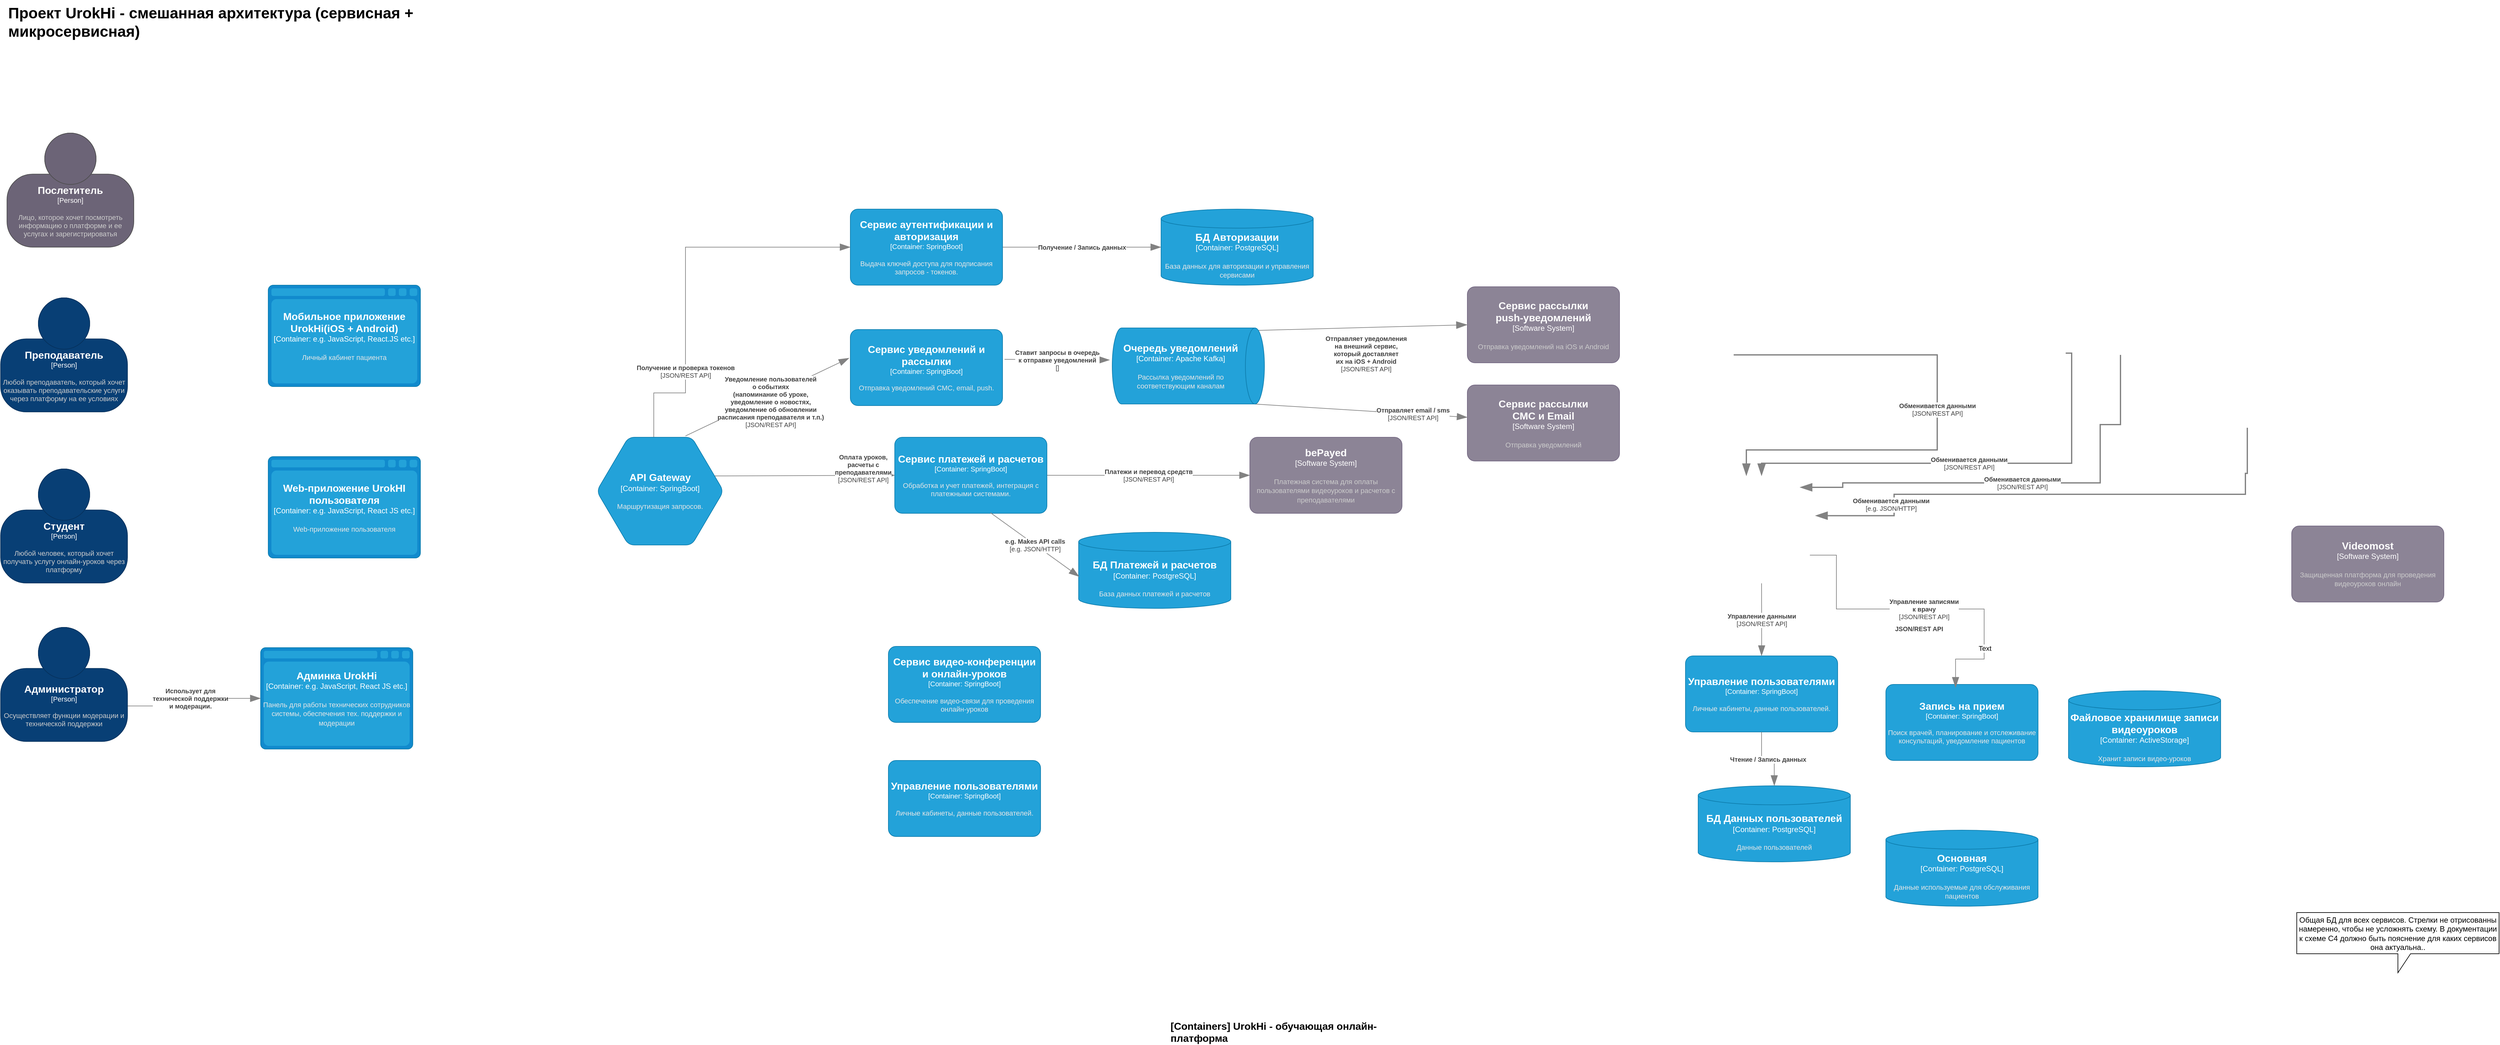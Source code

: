 <mxfile version="24.5.2" type="device">
  <diagram name="Page-1" id="TcPfnyNsycqRyEabYLDQ">
    <mxGraphModel dx="-663" dy="853" grid="1" gridSize="10" guides="1" tooltips="1" connect="1" arrows="1" fold="1" page="1" pageScale="1" pageWidth="827" pageHeight="1169" math="0" shadow="0">
      <root>
        <mxCell id="0" />
        <mxCell id="1" parent="0" />
        <mxCell id="IL2qswH85O9gwwVC3xjP-1" value="&lt;h1 style=&quot;margin-top: 0px;&quot;&gt;Проект UrokHi - смешанная архитектура (сервисная + микросервисная)&lt;br&gt;&lt;/h1&gt;" style="text;html=1;whiteSpace=wrap;overflow=hidden;rounded=0;" parent="1" vertex="1">
          <mxGeometry x="3070" y="70" width="794" height="120" as="geometry" />
        </mxCell>
        <object placeholders="1" c4Name="bePayed" c4Type="Software System" c4Description="Платежная система для оплаты пользователями видеоуроков и расчетов с преподавателями" label="&lt;font style=&quot;font-size: 16px&quot;&gt;&lt;b&gt;%c4Name%&lt;/b&gt;&lt;/font&gt;&lt;div&gt;[%c4Type%]&lt;/div&gt;&lt;br&gt;&lt;div&gt;&lt;font style=&quot;font-size: 11px&quot;&gt;&lt;font color=&quot;#cccccc&quot;&gt;%c4Description%&lt;/font&gt;&lt;/div&gt;" id="IL2qswH85O9gwwVC3xjP-2">
          <mxCell style="rounded=1;whiteSpace=wrap;html=1;labelBackgroundColor=none;fillColor=#8C8496;fontColor=#ffffff;align=center;arcSize=10;strokeColor=#736782;metaEdit=1;resizable=0;points=[[0.25,0,0],[0.5,0,0],[0.75,0,0],[1,0.25,0],[1,0.5,0],[1,0.75,0],[0.75,1,0],[0.5,1,0],[0.25,1,0],[0,0.75,0],[0,0.5,0],[0,0.25,0]];" parent="1" vertex="1">
            <mxGeometry x="5030" y="760" width="240" height="120" as="geometry" />
          </mxCell>
        </object>
        <object placeholders="1" c4Name="Управление пользователями" c4Type="Container" c4Technology="SpringBoot" c4Description="Личные кабинеты, данные пользователей." label="&lt;font style=&quot;font-size: 16px&quot;&gt;&lt;b&gt;%c4Name%&lt;/b&gt;&lt;/font&gt;&lt;div&gt;[%c4Type%: %c4Technology%]&lt;/div&gt;&lt;br&gt;&lt;div&gt;&lt;font style=&quot;font-size: 11px&quot;&gt;&lt;font color=&quot;#E6E6E6&quot;&gt;%c4Description%&lt;/font&gt;&lt;/div&gt;" id="IL2qswH85O9gwwVC3xjP-7">
          <mxCell style="rounded=1;whiteSpace=wrap;html=1;fontSize=11;labelBackgroundColor=none;fillColor=#23A2D9;fontColor=#ffffff;align=center;arcSize=10;strokeColor=#0E7DAD;metaEdit=1;resizable=0;points=[[0.25,0,0],[0.5,0,0],[0.75,0,0],[1,0.25,0],[1,0.5,0],[1,0.75,0],[0.75,1,0],[0.5,1,0],[0.25,1,0],[0,0.75,0],[0,0.5,0],[0,0.25,0]];" parent="1" vertex="1">
            <mxGeometry x="5717" y="1105" width="240" height="120" as="geometry" />
          </mxCell>
        </object>
        <object placeholders="1" c4Type="Relationship" c4Technology="JSON/REST API" c4Description="Получение и проверка токенов" label="&lt;div style=&quot;text-align: left&quot;&gt;&lt;div style=&quot;text-align: center&quot;&gt;&lt;b&gt;%c4Description%&lt;/b&gt;&lt;/div&gt;&lt;div style=&quot;text-align: center&quot;&gt;[%c4Technology%]&lt;/div&gt;&lt;/div&gt;" id="IL2qswH85O9gwwVC3xjP-10">
          <mxCell style="endArrow=blockThin;html=1;fontSize=10;fontColor=#404040;strokeWidth=1;endFill=1;strokeColor=#828282;elbow=vertical;metaEdit=1;endSize=14;startSize=14;jumpStyle=arc;jumpSize=16;rounded=0;edgeStyle=orthogonalEdgeStyle;exitX=0.5;exitY=0;exitDx=0;exitDy=0;exitPerimeter=0;entryX=0;entryY=0.5;entryDx=0;entryDy=0;entryPerimeter=0;" parent="1" source="M1-WegIFSyubQdPCyD4--14" target="M1-WegIFSyubQdPCyD4--15" edge="1">
            <mxGeometry width="240" relative="1" as="geometry">
              <mxPoint x="5655" y="1067.5" as="sourcePoint" />
              <mxPoint x="5895" y="1067.5" as="targetPoint" />
              <Array as="points">
                <mxPoint x="4100" y="906" />
                <mxPoint x="4090" y="906" />
                <mxPoint x="4090" y="690" />
                <mxPoint x="4140" y="690" />
                <mxPoint x="4140" y="460" />
              </Array>
            </mxGeometry>
          </mxCell>
        </object>
        <object placeholders="1" c4Type="Relationship" c4Technology="JSON/REST API" c4Description="Уведомление пользователей &#xa;о событиях &#xa;(напоминание об уроке, &#xa;уведомление о новостях,&#xa; уведомление об обновлении&#xa; расписания преподавателя и т.п.)" label="&lt;div style=&quot;text-align: left&quot;&gt;&lt;div style=&quot;text-align: center&quot;&gt;&lt;b&gt;%c4Description%&lt;/b&gt;&lt;/div&gt;&lt;div style=&quot;text-align: center&quot;&gt;[%c4Technology%]&lt;/div&gt;&lt;/div&gt;" id="IL2qswH85O9gwwVC3xjP-11">
          <mxCell style="endArrow=blockThin;html=1;fontSize=10;fontColor=#404040;strokeWidth=1;endFill=1;strokeColor=#828282;elbow=vertical;metaEdit=1;endSize=14;startSize=14;jumpStyle=arc;jumpSize=16;rounded=0;exitX=0.7;exitY=-0.012;exitDx=0;exitDy=0;exitPerimeter=0;entryX=-0.008;entryY=0.375;entryDx=0;entryDy=0;entryPerimeter=0;" parent="1" source="M1-WegIFSyubQdPCyD4--14" target="M1-WegIFSyubQdPCyD4--17" edge="1">
            <mxGeometry x="0.01" y="-9" width="240" relative="1" as="geometry">
              <mxPoint x="4530" y="1010" as="sourcePoint" />
              <mxPoint x="5385" y="1529" as="targetPoint" />
              <mxPoint as="offset" />
            </mxGeometry>
          </mxCell>
        </object>
        <object placeholders="1" c4Name="Запись на прием" c4Type="Container" c4Technology="SpringBoot" c4Description="Поиск врачей, планирование и отслеживание консультаций, уведомление пациентов" label="&lt;font style=&quot;font-size: 16px&quot;&gt;&lt;b&gt;%c4Name%&lt;/b&gt;&lt;/font&gt;&lt;div&gt;[%c4Type%: %c4Technology%]&lt;/div&gt;&lt;br&gt;&lt;div&gt;&lt;font style=&quot;font-size: 11px&quot;&gt;&lt;font color=&quot;#E6E6E6&quot;&gt;%c4Description%&lt;/font&gt;&lt;/div&gt;" id="IL2qswH85O9gwwVC3xjP-12">
          <mxCell style="rounded=1;whiteSpace=wrap;html=1;fontSize=11;labelBackgroundColor=none;fillColor=#23A2D9;fontColor=#ffffff;align=center;arcSize=10;strokeColor=#0E7DAD;metaEdit=1;resizable=0;points=[[0.25,0,0],[0.5,0,0],[0.75,0,0],[1,0.25,0],[1,0.5,0],[1,0.75,0],[0.75,1,0],[0.5,1,0],[0.25,1,0],[0,0.75,0],[0,0.5,0],[0,0.25,0]];" parent="1" vertex="1">
            <mxGeometry x="6033" y="1150" width="240" height="120" as="geometry" />
          </mxCell>
        </object>
        <object placeholders="1" c4Name="Videomost" c4Type="Software System" c4Description="Защищенная платформа для проведения видеоуроков онлайн" label="&lt;font style=&quot;font-size: 16px&quot;&gt;&lt;b&gt;%c4Name%&lt;/b&gt;&lt;/font&gt;&lt;div&gt;[%c4Type%]&lt;/div&gt;&lt;br&gt;&lt;div&gt;&lt;font style=&quot;font-size: 11px&quot;&gt;&lt;font color=&quot;#cccccc&quot;&gt;%c4Description%&lt;/font&gt;&lt;/div&gt;" id="IL2qswH85O9gwwVC3xjP-21">
          <mxCell style="rounded=1;whiteSpace=wrap;html=1;labelBackgroundColor=none;fillColor=#8C8496;fontColor=#ffffff;align=center;arcSize=10;strokeColor=#736782;metaEdit=1;resizable=0;points=[[0.25,0,0],[0.5,0,0],[0.75,0,0],[1,0.25,0],[1,0.5,0],[1,0.75,0],[0.75,1,0],[0.5,1,0],[0.25,1,0],[0,0.75,0],[0,0.5,0],[0,0.25,0]];" parent="1" vertex="1">
            <mxGeometry x="6673" y="900" width="240" height="120" as="geometry" />
          </mxCell>
        </object>
        <object placeholders="1" c4Type="Relationship" c4Description="Использует для &#xa;технической поддержки &#xa;и модерации." label="&lt;div style=&quot;text-align: left&quot;&gt;&lt;div style=&quot;text-align: center&quot;&gt;&lt;b&gt;%c4Description%&lt;/b&gt;&lt;/div&gt;" id="IL2qswH85O9gwwVC3xjP-27">
          <mxCell style="endArrow=blockThin;html=1;fontSize=10;fontColor=#404040;strokeWidth=1;endFill=1;strokeColor=#828282;elbow=vertical;metaEdit=1;endSize=14;startSize=14;jumpStyle=arc;jumpSize=16;rounded=0;edgeStyle=orthogonalEdgeStyle;entryX=0;entryY=0.5;entryDx=0;entryDy=0;entryPerimeter=0;exitX=1;exitY=0.689;exitDx=0;exitDy=0;exitPerimeter=0;" parent="1" source="IL2qswH85O9gwwVC3xjP-76" target="M1-WegIFSyubQdPCyD4--11" edge="1">
            <mxGeometry width="240" relative="1" as="geometry">
              <mxPoint x="3340" y="1138.5" as="sourcePoint" />
              <mxPoint x="3019" y="1111.5" as="targetPoint" />
              <Array as="points">
                <mxPoint x="3340" y="1184" />
                <mxPoint x="3340" y="1172" />
              </Array>
            </mxGeometry>
          </mxCell>
        </object>
        <object placeholders="1" c4Type="Relationship" c4Technology="JSON/REST API" c4Description="Управление данными" label="&lt;div style=&quot;text-align: left&quot;&gt;&lt;div style=&quot;text-align: center&quot;&gt;&lt;b&gt;%c4Description%&lt;/b&gt;&lt;/div&gt;&lt;div style=&quot;text-align: center&quot;&gt;[%c4Technology%]&lt;/div&gt;&lt;/div&gt;" id="IL2qswH85O9gwwVC3xjP-28">
          <mxCell style="endArrow=blockThin;html=1;fontSize=10;fontColor=#404040;strokeWidth=1;endFill=1;strokeColor=#828282;elbow=vertical;metaEdit=1;endSize=14;startSize=14;jumpStyle=arc;jumpSize=16;rounded=0;edgeStyle=orthogonalEdgeStyle;exitX=0.5;exitY=1;exitDx=0;exitDy=0;exitPerimeter=0;" parent="1" target="IL2qswH85O9gwwVC3xjP-7" edge="1">
            <mxGeometry width="240" relative="1" as="geometry">
              <mxPoint x="5837" y="990.5" as="sourcePoint" />
              <mxPoint x="5442" y="1113" as="targetPoint" />
            </mxGeometry>
          </mxCell>
        </object>
        <object placeholders="1" c4Type="Relationship" c4Technology="JSON/REST API" c4Description="Управление записями&#xa;к врачу" label="&lt;div style=&quot;text-align: left&quot;&gt;&lt;div style=&quot;text-align: center&quot;&gt;&lt;b&gt;%c4Description%&lt;/b&gt;&lt;/div&gt;&lt;div style=&quot;text-align: center&quot;&gt;[%c4Technology%]&lt;/div&gt;&lt;/div&gt;" id="IL2qswH85O9gwwVC3xjP-29">
          <mxCell style="endArrow=blockThin;html=1;fontSize=10;fontColor=#404040;strokeWidth=1;endFill=1;strokeColor=#828282;elbow=vertical;metaEdit=1;endSize=14;startSize=14;jumpStyle=arc;jumpSize=16;rounded=0;edgeStyle=orthogonalEdgeStyle;entryX=0.458;entryY=0.042;entryDx=0;entryDy=0;entryPerimeter=0;" parent="1" target="IL2qswH85O9gwwVC3xjP-12" edge="1">
            <mxGeometry x="0.002" width="240" relative="1" as="geometry">
              <mxPoint x="5913.176" y="946" as="sourcePoint" />
              <mxPoint x="6115" y="1100" as="targetPoint" />
              <Array as="points">
                <mxPoint x="5955" y="946" />
                <mxPoint x="5955" y="1031" />
                <mxPoint x="6188" y="1031" />
                <mxPoint x="6188" y="1110" />
              </Array>
              <mxPoint as="offset" />
            </mxGeometry>
          </mxCell>
        </object>
        <mxCell id="M1-WegIFSyubQdPCyD4--8" value="Text" style="edgeLabel;html=1;align=center;verticalAlign=middle;resizable=0;points=[];" parent="IL2qswH85O9gwwVC3xjP-29" vertex="1" connectable="0">
          <mxGeometry x="0.594" y="1" relative="1" as="geometry">
            <mxPoint as="offset" />
          </mxGeometry>
        </mxCell>
        <object placeholders="1" c4Type="Relationship" c4Technology="JSON/REST API" c4Description="Оплата уроков, &#xa;расчеты с &#xa;преподавателями" label="&lt;div style=&quot;text-align: left&quot;&gt;&lt;div style=&quot;text-align: center&quot;&gt;&lt;b&gt;%c4Description%&lt;/b&gt;&lt;/div&gt;&lt;div style=&quot;text-align: center&quot;&gt;[%c4Technology%]&lt;/div&gt;&lt;/div&gt;" id="IL2qswH85O9gwwVC3xjP-30">
          <mxCell style="endArrow=blockThin;html=1;fontSize=10;fontColor=#404040;strokeWidth=1;endFill=1;strokeColor=#828282;elbow=vertical;metaEdit=1;endSize=14;startSize=14;jumpStyle=arc;jumpSize=16;rounded=0;exitX=0.925;exitY=0.359;exitDx=0;exitDy=0;exitPerimeter=0;entryX=0;entryY=0.5;entryDx=0;entryDy=0;entryPerimeter=0;" parent="1" source="M1-WegIFSyubQdPCyD4--14" target="M1-WegIFSyubQdPCyD4--20" edge="1">
            <mxGeometry x="0.653" y="11" width="240" relative="1" as="geometry">
              <mxPoint x="5768" y="954" as="sourcePoint" />
              <mxPoint x="4440" y="820" as="targetPoint" />
              <mxPoint as="offset" />
            </mxGeometry>
          </mxCell>
        </object>
        <object placeholders="1" c4Name="Студент" c4Type="Person" c4Description="Любой человек, который хочет получать услугу онлайн-уроков через платформу" label="&lt;font style=&quot;font-size: 16px&quot;&gt;&lt;b&gt;%c4Name%&lt;/b&gt;&lt;/font&gt;&lt;div&gt;[%c4Type%]&lt;/div&gt;&lt;br&gt;&lt;div&gt;&lt;font style=&quot;font-size: 11px&quot;&gt;&lt;font color=&quot;#cccccc&quot;&gt;%c4Description%&lt;/font&gt;&lt;/div&gt;" id="IL2qswH85O9gwwVC3xjP-33">
          <mxCell style="html=1;fontSize=11;dashed=0;whiteSpace=wrap;fillColor=#083F75;strokeColor=#06315C;fontColor=#ffffff;shape=mxgraph.c4.person2;align=center;metaEdit=1;points=[[0.5,0,0],[1,0.5,0],[1,0.75,0],[0.75,1,0],[0.5,1,0],[0.25,1,0],[0,0.75,0],[0,0.5,0]];resizable=0;" parent="1" vertex="1">
            <mxGeometry x="3060" y="810" width="200" height="180" as="geometry" />
          </mxCell>
        </object>
        <object placeholders="1" c4Type="Relationship" c4Technology="JSON/REST API" c4Description="Обменивается данными" label="&lt;div style=&quot;text-align: left&quot;&gt;&lt;div style=&quot;text-align: center&quot;&gt;&lt;b&gt;%c4Description%&lt;/b&gt;&lt;/div&gt;&lt;div style=&quot;text-align: center&quot;&gt;[%c4Technology%]&lt;/div&gt;&lt;/div&gt;" id="IL2qswH85O9gwwVC3xjP-43">
          <mxCell style="endArrow=blockThin;html=1;fontSize=10;fontColor=#404040;strokeWidth=2;endFill=1;strokeColor=#828282;elbow=vertical;metaEdit=1;endSize=14;startSize=14;jumpStyle=arc;jumpSize=16;rounded=0;edgeStyle=orthogonalEdgeStyle;exitX=0.5;exitY=1;exitDx=0;exitDy=0;exitPerimeter=0;" parent="1" edge="1">
            <mxGeometry x="0.002" width="240" relative="1" as="geometry">
              <mxPoint x="5793" y="630" as="sourcePoint" />
              <mxPoint x="5813" y="820.5" as="targetPoint" />
              <Array as="points">
                <mxPoint x="6114" y="780" />
                <mxPoint x="5813" y="780" />
              </Array>
              <mxPoint as="offset" />
            </mxGeometry>
          </mxCell>
        </object>
        <object placeholders="1" c4Type="Relationship" c4Technology="JSON/REST API" c4Description="Обменивается данными" label="&lt;div style=&quot;text-align: left&quot;&gt;&lt;div style=&quot;text-align: center&quot;&gt;&lt;b&gt;%c4Description%&lt;/b&gt;&lt;/div&gt;&lt;div style=&quot;text-align: center&quot;&gt;[%c4Technology%]&lt;/div&gt;&lt;/div&gt;" id="IL2qswH85O9gwwVC3xjP-44">
          <mxCell style="endArrow=blockThin;html=1;fontSize=10;fontColor=#404040;strokeWidth=2;endFill=1;strokeColor=#828282;elbow=vertical;metaEdit=1;endSize=14;startSize=14;jumpStyle=arc;jumpSize=16;rounded=0;edgeStyle=orthogonalEdgeStyle;exitX=0.14;exitY=0.983;exitDx=0;exitDy=0;exitPerimeter=0;entryX=0.5;entryY=0;entryDx=0;entryDy=0;entryPerimeter=0;" parent="1" edge="1">
            <mxGeometry x="-0.001" width="240" relative="1" as="geometry">
              <mxPoint x="6316.6" y="627.28" as="sourcePoint" />
              <mxPoint x="5837" y="820.5" as="targetPoint" />
              <Array as="points">
                <mxPoint x="6326" y="801" />
                <mxPoint x="5837" y="801" />
              </Array>
              <mxPoint as="offset" />
            </mxGeometry>
          </mxCell>
        </object>
        <object placeholders="1" c4Type="Relationship" c4Technology="JSON/REST API" c4Description="Обменивается данными" label="&lt;div style=&quot;text-align: left&quot;&gt;&lt;div style=&quot;text-align: center&quot;&gt;&lt;b&gt;%c4Description%&lt;/b&gt;&lt;/div&gt;&lt;div style=&quot;text-align: center&quot;&gt;[%c4Technology%]&lt;/div&gt;&lt;/div&gt;" id="IL2qswH85O9gwwVC3xjP-45">
          <mxCell style="endArrow=blockThin;html=1;fontSize=10;fontColor=#404040;strokeWidth=2;endFill=1;strokeColor=#828282;elbow=vertical;metaEdit=1;endSize=14;startSize=14;jumpStyle=arc;jumpSize=16;rounded=0;edgeStyle=orthogonalEdgeStyle;exitX=0.5;exitY=1;exitDx=0;exitDy=0;exitPerimeter=0;" parent="1" edge="1">
            <mxGeometry x="0.0" width="240" relative="1" as="geometry">
              <mxPoint x="6403" y="630" as="sourcePoint" />
              <mxPoint x="5897.882" y="839" as="targetPoint" />
              <Array as="points">
                <mxPoint x="6371" y="740" />
                <mxPoint x="6371" y="832" />
                <mxPoint x="5965" y="832" />
                <mxPoint x="5965" y="839" />
              </Array>
              <mxPoint as="offset" />
            </mxGeometry>
          </mxCell>
        </object>
        <object placeholders="1" c4Type="Relationship" c4Technology="e.g. JSON/HTTP" c4Description="Обменивается данными" label="&lt;div style=&quot;text-align: left&quot;&gt;&lt;div style=&quot;text-align: center&quot;&gt;&lt;b&gt;%c4Description%&lt;/b&gt;&lt;/div&gt;&lt;div style=&quot;text-align: center&quot;&gt;[%c4Technology%]&lt;/div&gt;&lt;/div&gt;" id="IL2qswH85O9gwwVC3xjP-46">
          <mxCell style="endArrow=blockThin;html=1;fontSize=10;fontColor=#404040;strokeWidth=2;endFill=1;strokeColor=#828282;elbow=vertical;metaEdit=1;endSize=14;startSize=14;jumpStyle=arc;jumpSize=16;rounded=0;edgeStyle=orthogonalEdgeStyle;entryX=0.926;entryY=0.372;entryDx=0;entryDy=0;entryPerimeter=0;" parent="1" edge="1">
            <mxGeometry x="0.654" y="-5" width="240" relative="1" as="geometry">
              <mxPoint x="6603" y="745" as="sourcePoint" />
              <mxPoint x="5922.2" y="883.74" as="targetPoint" />
              <Array as="points">
                <mxPoint x="6603" y="817" />
                <mxPoint x="6600" y="817" />
                <mxPoint x="6600" y="850" />
                <mxPoint x="6046" y="850" />
                <mxPoint x="6046" y="884" />
              </Array>
              <mxPoint as="offset" />
            </mxGeometry>
          </mxCell>
        </object>
        <object placeholders="1" c4Name="Сервис рассылки &#xa;СМС и Email" c4Type="Software System" c4Description="Отправка уведомлений" label="&lt;font style=&quot;font-size: 16px&quot;&gt;&lt;b&gt;%c4Name%&lt;/b&gt;&lt;/font&gt;&lt;div&gt;[%c4Type%]&lt;/div&gt;&lt;br&gt;&lt;div&gt;&lt;font style=&quot;font-size: 11px&quot;&gt;&lt;font color=&quot;#cccccc&quot;&gt;%c4Description%&lt;/font&gt;&lt;/div&gt;" id="IL2qswH85O9gwwVC3xjP-49">
          <mxCell style="rounded=1;whiteSpace=wrap;html=1;labelBackgroundColor=none;fillColor=#8C8496;fontColor=#ffffff;align=center;arcSize=10;strokeColor=#736782;metaEdit=1;resizable=0;points=[[0.25,0,0],[0.5,0,0],[0.75,0,0],[1,0.25,0],[1,0.5,0],[1,0.75,0],[0.75,1,0],[0.5,1,0],[0.25,1,0],[0,0.75,0],[0,0.5,0],[0,0.25,0]];" parent="1" vertex="1">
            <mxGeometry x="5373" y="677.5" width="240" height="120" as="geometry" />
          </mxCell>
        </object>
        <object placeholders="1" c4Name="Сервис рассылки &#xa;push-уведомлений" c4Type="Software System" c4Description="Отправка уведомлений на iOS и Android" label="&lt;font style=&quot;font-size: 16px&quot;&gt;&lt;b&gt;%c4Name%&lt;/b&gt;&lt;/font&gt;&lt;div&gt;[%c4Type%]&lt;/div&gt;&lt;br&gt;&lt;div&gt;&lt;font style=&quot;font-size: 11px&quot;&gt;&lt;font color=&quot;#cccccc&quot;&gt;%c4Description%&lt;/font&gt;&lt;/div&gt;" id="IL2qswH85O9gwwVC3xjP-50">
          <mxCell style="rounded=1;whiteSpace=wrap;html=1;labelBackgroundColor=none;fillColor=#8C8496;fontColor=#ffffff;align=center;arcSize=10;strokeColor=#736782;metaEdit=1;resizable=0;points=[[0.25,0,0],[0.5,0,0],[0.75,0,0],[1,0.25,0],[1,0.5,0],[1,0.75,0],[0.75,1,0],[0.5,1,0],[0.25,1,0],[0,0.75,0],[0,0.5,0],[0,0.25,0]];" parent="1" vertex="1">
            <mxGeometry x="5373" y="522.5" width="240" height="120" as="geometry" />
          </mxCell>
        </object>
        <object placeholders="1" c4Type="Relationship" c4Technology="JSON/REST API" c4Description="Отправляет email / sms" label="&lt;div style=&quot;text-align: left&quot;&gt;&lt;div style=&quot;text-align: center&quot;&gt;&lt;b&gt;%c4Description%&lt;/b&gt;&lt;/div&gt;&lt;div style=&quot;text-align: center&quot;&gt;[%c4Technology%]&lt;/div&gt;&lt;/div&gt;" id="IL2qswH85O9gwwVC3xjP-51">
          <mxCell style="endArrow=blockThin;html=1;fontSize=10;fontColor=#404040;strokeWidth=1;endFill=1;strokeColor=#828282;elbow=vertical;metaEdit=1;endSize=14;startSize=14;jumpStyle=arc;jumpSize=16;rounded=0;exitX=1;exitY=0.067;exitDx=0;exitDy=0;exitPerimeter=0;entryX=0;entryY=0.425;entryDx=0;entryDy=0;entryPerimeter=0;" parent="1" source="M1-WegIFSyubQdPCyD4--18" target="IL2qswH85O9gwwVC3xjP-49" edge="1">
            <mxGeometry x="0.49" width="240" relative="1" as="geometry">
              <mxPoint x="5053" y="935" as="sourcePoint" />
              <mxPoint x="5293" y="727.5" as="targetPoint" />
              <mxPoint as="offset" />
            </mxGeometry>
          </mxCell>
        </object>
        <object placeholders="1" c4Type="Relationship" c4Technology="JSON/REST API" c4Description="Отправляет уведомления &#xa;на внешний сервис, &#xa;который доставляет &#xa;их на iOS + Android" label="&lt;div style=&quot;text-align: left&quot;&gt;&lt;div style=&quot;text-align: center&quot;&gt;&lt;b&gt;%c4Description%&lt;/b&gt;&lt;/div&gt;&lt;div style=&quot;text-align: center&quot;&gt;[%c4Technology%]&lt;/div&gt;&lt;/div&gt;" id="IL2qswH85O9gwwVC3xjP-52">
          <mxCell style="endArrow=blockThin;html=1;fontSize=10;fontColor=#404040;strokeWidth=1;endFill=1;strokeColor=#828282;elbow=vertical;metaEdit=1;endSize=15;startSize=12;jumpStyle=arc;jumpSize=16;rounded=0;exitX=0.033;exitY=0.058;exitDx=0;exitDy=0;exitPerimeter=0;entryX=0;entryY=0.5;entryDx=0;entryDy=0;entryPerimeter=0;" parent="1" source="M1-WegIFSyubQdPCyD4--18" target="IL2qswH85O9gwwVC3xjP-50" edge="1">
            <mxGeometry x="0.034" y="-41" width="240" relative="1" as="geometry">
              <mxPoint x="5136" y="1367.5" as="sourcePoint" />
              <mxPoint x="4998" y="1472.5" as="targetPoint" />
              <mxPoint as="offset" />
            </mxGeometry>
          </mxCell>
        </object>
        <object placeholders="1" c4Type="Relationship" c4Technology="JSON/REST API" c4Description="Платежи и перевод средств" label="&lt;div style=&quot;text-align: left&quot;&gt;&lt;div style=&quot;text-align: center&quot;&gt;&lt;b&gt;%c4Description%&lt;/b&gt;&lt;/div&gt;&lt;div style=&quot;text-align: center&quot;&gt;[%c4Technology%]&lt;/div&gt;&lt;/div&gt;" id="IL2qswH85O9gwwVC3xjP-53">
          <mxCell style="endArrow=blockThin;html=1;fontSize=10;fontColor=#404040;strokeWidth=1;endFill=1;strokeColor=#828282;elbow=vertical;metaEdit=1;endSize=14;startSize=14;jumpStyle=arc;jumpSize=16;rounded=0;" parent="1" source="M1-WegIFSyubQdPCyD4--20" target="IL2qswH85O9gwwVC3xjP-2" edge="1">
            <mxGeometry width="240" relative="1" as="geometry">
              <mxPoint x="5142" y="1631" as="sourcePoint" />
              <mxPoint x="5382" y="1631" as="targetPoint" />
            </mxGeometry>
          </mxCell>
        </object>
        <object placeholders="1" c4Type="Relationship" c4Technology="" c4Description="Ставит запросы в очередь &#xa;к отправке уведомлений" label="&lt;div style=&quot;text-align: left&quot;&gt;&lt;div style=&quot;text-align: center&quot;&gt;&lt;b&gt;%c4Description%&lt;/b&gt;&lt;/div&gt;&lt;div style=&quot;text-align: center&quot;&gt;[%c4Technology%]&lt;/div&gt;&lt;/div&gt;" id="IL2qswH85O9gwwVC3xjP-60">
          <mxCell style="endArrow=blockThin;html=1;fontSize=10;fontColor=#404040;strokeWidth=1;endFill=1;strokeColor=#828282;elbow=vertical;metaEdit=1;endSize=14;startSize=14;jumpStyle=arc;jumpSize=16;rounded=0;exitX=1.013;exitY=0.392;exitDx=0;exitDy=0;exitPerimeter=0;entryX=0.421;entryY=1.017;entryDx=0;entryDy=0;entryPerimeter=0;" parent="1" source="M1-WegIFSyubQdPCyD4--17" target="M1-WegIFSyubQdPCyD4--18" edge="1">
            <mxGeometry width="240" relative="1" as="geometry">
              <mxPoint x="5340" y="1109" as="sourcePoint" />
              <mxPoint x="5173" y="1310" as="targetPoint" />
            </mxGeometry>
          </mxCell>
        </object>
        <object placeholders="1" c4Name="[Containers] UrokHi - обучающая онлайн-платформа " c4Type="ContainerDiagramTitle" c4Description="" label="&lt;font style=&quot;font-size: 16px&quot;&gt;&lt;b&gt;&lt;div style=&quot;text-align: left&quot;&gt;%c4Name%&lt;/div&gt;&lt;/b&gt;&lt;/font&gt;&lt;div style=&quot;text-align: left&quot;&gt;%c4Description%&lt;/div&gt;" id="IL2qswH85O9gwwVC3xjP-64">
          <mxCell style="text;html=1;strokeColor=none;fillColor=none;align=left;verticalAlign=top;whiteSpace=wrap;rounded=0;metaEdit=1;allowArrows=0;resizable=1;rotatable=0;connectable=0;recursiveResize=0;expand=0;pointerEvents=0;points=[[0.25,0,0],[0.5,0,0],[0.75,0,0],[1,0.25,0],[1,0.5,0],[1,0.75,0],[0.75,1,0],[0.5,1,0],[0.25,1,0],[0,0.75,0],[0,0.5,0],[0,0.25,0]];" parent="1" vertex="1">
            <mxGeometry x="4903" y="1673" width="392" height="40" as="geometry" />
          </mxCell>
        </object>
        <object placeholders="1" c4Type="Relationship" c4Description="Получение / Запись данных" label="&lt;div style=&quot;text-align: left&quot;&gt;&lt;div style=&quot;text-align: center&quot;&gt;&lt;b&gt;%c4Description%&lt;/b&gt;&lt;/div&gt;" id="IL2qswH85O9gwwVC3xjP-68">
          <mxCell style="endArrow=blockThin;html=1;fontSize=10;fontColor=#404040;strokeWidth=1;endFill=1;strokeColor=#828282;elbow=vertical;metaEdit=1;endSize=14;startSize=14;jumpStyle=arc;jumpSize=16;rounded=0;edgeStyle=orthogonalEdgeStyle;exitX=1;exitY=0.5;exitDx=0;exitDy=0;exitPerimeter=0;" parent="1" source="M1-WegIFSyubQdPCyD4--15" target="M1-WegIFSyubQdPCyD4--16" edge="1">
            <mxGeometry width="240" relative="1" as="geometry">
              <mxPoint x="5307" y="1053" as="sourcePoint" />
              <mxPoint x="5547" y="1053" as="targetPoint" />
            </mxGeometry>
          </mxCell>
        </object>
        <object placeholders="1" c4Name="Основная" c4Type="Container" c4Technology="PostgreSQL" c4Description="Данные используемые для обслуживания пациентов" label="&lt;font style=&quot;font-size: 16px&quot;&gt;&lt;b&gt;%c4Name%&lt;/b&gt;&lt;/font&gt;&lt;div&gt;[%c4Type%:&amp;nbsp;%c4Technology%]&lt;/div&gt;&lt;br&gt;&lt;div&gt;&lt;font style=&quot;font-size: 11px&quot;&gt;&lt;font color=&quot;#E6E6E6&quot;&gt;%c4Description%&lt;/font&gt;&lt;/div&gt;" id="IL2qswH85O9gwwVC3xjP-69">
          <mxCell style="shape=cylinder3;size=15;whiteSpace=wrap;html=1;boundedLbl=1;rounded=0;labelBackgroundColor=none;fillColor=#23A2D9;fontSize=12;fontColor=#ffffff;align=center;strokeColor=#0E7DAD;metaEdit=1;points=[[0.5,0,0],[1,0.25,0],[1,0.5,0],[1,0.75,0],[0.5,1,0],[0,0.75,0],[0,0.5,0],[0,0.25,0]];resizable=0;" parent="1" vertex="1">
            <mxGeometry x="6033" y="1380" width="240" height="120" as="geometry" />
          </mxCell>
        </object>
        <mxCell id="IL2qswH85O9gwwVC3xjP-70" value="Общая БД для всех сервисов. Стрелки не отрисованны намеренно, чтобы не усложнять схему. В документации к схеме С4 должно быть пояснение для каких сервисов она актуальна.." style="shape=callout;whiteSpace=wrap;html=1;perimeter=calloutPerimeter;" parent="1" vertex="1">
          <mxGeometry x="6681" y="1510" width="319" height="95" as="geometry" />
        </mxCell>
        <object placeholders="1" c4Name="БД Данных пользователей" c4Type="Container" c4Technology="PostgreSQL" c4Description="Данные пользователей" label="&lt;font style=&quot;font-size: 16px&quot;&gt;&lt;b&gt;%c4Name%&lt;/b&gt;&lt;/font&gt;&lt;div&gt;[%c4Type%:&amp;nbsp;%c4Technology%]&lt;/div&gt;&lt;br&gt;&lt;div&gt;&lt;font style=&quot;font-size: 11px&quot;&gt;&lt;font color=&quot;#E6E6E6&quot;&gt;%c4Description%&lt;/font&gt;&lt;/div&gt;" id="IL2qswH85O9gwwVC3xjP-71">
          <mxCell style="shape=cylinder3;size=15;whiteSpace=wrap;html=1;boundedLbl=1;rounded=0;labelBackgroundColor=none;fillColor=#23A2D9;fontSize=12;fontColor=#ffffff;align=center;strokeColor=#0E7DAD;metaEdit=1;points=[[0.5,0,0],[1,0.25,0],[1,0.5,0],[1,0.75,0],[0.5,1,0],[0,0.75,0],[0,0.5,0],[0,0.25,0]];resizable=0;" parent="1" vertex="1">
            <mxGeometry x="5737" y="1310" width="240" height="120" as="geometry" />
          </mxCell>
        </object>
        <object placeholders="1" c4Type="Relationship" c4Description="Чтение / Запись данных" label="&lt;div style=&quot;text-align: left&quot;&gt;&lt;div style=&quot;text-align: center&quot;&gt;&lt;b&gt;%c4Description%&lt;/b&gt;&lt;/div&gt;" id="IL2qswH85O9gwwVC3xjP-72">
          <mxCell style="endArrow=blockThin;html=1;fontSize=10;fontColor=#404040;strokeWidth=1;endFill=1;strokeColor=#828282;elbow=vertical;metaEdit=1;endSize=14;startSize=14;jumpStyle=arc;jumpSize=16;rounded=0;edgeStyle=orthogonalEdgeStyle;exitX=0.5;exitY=1;exitDx=0;exitDy=0;exitPerimeter=0;" parent="1" source="IL2qswH85O9gwwVC3xjP-7" target="IL2qswH85O9gwwVC3xjP-71" edge="1">
            <mxGeometry width="240" relative="1" as="geometry">
              <mxPoint x="5765" y="1263" as="sourcePoint" />
              <mxPoint x="6005" y="1263" as="targetPoint" />
            </mxGeometry>
          </mxCell>
        </object>
        <object placeholders="1" c4Name="Администратор" c4Type="Person" c4Description="Осуществляет функции модерации и технической поддержки" label="&lt;font style=&quot;font-size: 16px&quot;&gt;&lt;b&gt;%c4Name%&lt;/b&gt;&lt;/font&gt;&lt;div&gt;[%c4Type%]&lt;/div&gt;&lt;br&gt;&lt;div&gt;&lt;font style=&quot;font-size: 11px&quot;&gt;&lt;font color=&quot;#cccccc&quot;&gt;%c4Description%&lt;/font&gt;&lt;/div&gt;" id="IL2qswH85O9gwwVC3xjP-76">
          <mxCell style="html=1;fontSize=11;dashed=0;whiteSpace=wrap;fillColor=#083F75;strokeColor=#06315C;fontColor=#ffffff;shape=mxgraph.c4.person2;align=center;metaEdit=1;points=[[0.5,0,0],[1,0.5,0],[1,0.75,0],[0.75,1,0],[0.5,1,0],[0.25,1,0],[0,0.75,0],[0,0.5,0]];resizable=0;" parent="1" vertex="1">
            <mxGeometry x="3060" y="1060" width="200" height="180" as="geometry" />
          </mxCell>
        </object>
        <object placeholders="1" c4Name="Преподаватель" c4Type="Person" c4Description="Любой преподаватель, который хочет оказывать преподавательские услуги через платформу на ее условиях" label="&lt;font style=&quot;font-size: 16px&quot;&gt;&lt;b&gt;%c4Name%&lt;/b&gt;&lt;/font&gt;&lt;div&gt;[%c4Type%]&lt;/div&gt;&lt;br&gt;&lt;div&gt;&lt;font style=&quot;font-size: 11px&quot;&gt;&lt;font color=&quot;#cccccc&quot;&gt;%c4Description%&lt;/font&gt;&lt;/div&gt;" id="M1-WegIFSyubQdPCyD4--1">
          <mxCell style="html=1;fontSize=11;dashed=0;whiteSpace=wrap;fillColor=#083F75;strokeColor=#06315C;fontColor=#ffffff;shape=mxgraph.c4.person2;align=center;metaEdit=1;points=[[0.5,0,0],[1,0.5,0],[1,0.75,0],[0.75,1,0],[0.5,1,0],[0.25,1,0],[0,0.75,0],[0,0.5,0]];resizable=0;" parent="1" vertex="1">
            <mxGeometry x="3060" y="540" width="200" height="180" as="geometry" />
          </mxCell>
        </object>
        <object placeholders="1" c4Type="Relationship" c4Description="JSON/REST API" label="&lt;div style=&quot;text-align: left&quot;&gt;&lt;div style=&quot;text-align: center&quot;&gt;&lt;b&gt;%c4Description%&lt;/b&gt;&lt;/div&gt;" id="M1-WegIFSyubQdPCyD4--6">
          <mxCell style="endArrow=blockThin;html=1;fontSize=10;fontColor=#404040;strokeWidth=1;endFill=1;strokeColor=none;elbow=vertical;metaEdit=1;endSize=14;startSize=14;jumpStyle=arc;jumpSize=16;rounded=0;exitX=1;exitY=0.5;exitDx=0;exitDy=0;exitPerimeter=0;entryX=0;entryY=0.5;entryDx=0;entryDy=0;entryPerimeter=0;" parent="1" target="IL2qswH85O9gwwVC3xjP-21" edge="1">
            <mxGeometry width="240" relative="1" as="geometry">
              <mxPoint x="5496" y="1165" as="sourcePoint" />
              <mxPoint x="6587" y="1210" as="targetPoint" />
            </mxGeometry>
          </mxCell>
        </object>
        <object placeholders="1" c4Name="Файловое хранилище записи видеоуроков" c4Type="Container" c4Technology="ActiveStorage" c4Description="Хранит записи видео-уроков" label="&lt;font style=&quot;font-size: 16px&quot;&gt;&lt;b&gt;%c4Name%&lt;/b&gt;&lt;/font&gt;&lt;div&gt;[%c4Type%:&amp;nbsp;%c4Technology%]&lt;/div&gt;&lt;br&gt;&lt;div&gt;&lt;font style=&quot;font-size: 11px&quot;&gt;&lt;font color=&quot;#E6E6E6&quot;&gt;%c4Description%&lt;/font&gt;&lt;/div&gt;" id="M1-WegIFSyubQdPCyD4--7">
          <mxCell style="shape=cylinder3;size=15;whiteSpace=wrap;html=1;boundedLbl=1;rounded=0;labelBackgroundColor=none;fillColor=#23A2D9;fontSize=12;fontColor=#ffffff;align=center;strokeColor=#0E7DAD;metaEdit=1;points=[[0.5,0,0],[1,0.25,0],[1,0.5,0],[1,0.75,0],[0.5,1,0],[0,0.75,0],[0,0.5,0],[0,0.25,0]];resizable=0;" parent="1" vertex="1">
            <mxGeometry x="6321" y="1160" width="240" height="120" as="geometry" />
          </mxCell>
        </object>
        <object placeholders="1" c4Name="Послетитель" c4Type="Person" c4Description="Лицо, которое хочет посмотреть информацию о платформе и ее услугах и зарегистрироватья" label="&lt;font style=&quot;font-size: 16px&quot;&gt;&lt;b&gt;%c4Name%&lt;/b&gt;&lt;/font&gt;&lt;div&gt;[%c4Type%]&lt;/div&gt;&lt;br&gt;&lt;div&gt;&lt;font style=&quot;font-size: 11px&quot;&gt;&lt;font color=&quot;#cccccc&quot;&gt;%c4Description%&lt;/font&gt;&lt;/div&gt;" id="M1-WegIFSyubQdPCyD4--10">
          <mxCell style="html=1;fontSize=11;dashed=0;whiteSpace=wrap;fillColor=#6C6477;strokeColor=#4D4D4D;fontColor=#ffffff;shape=mxgraph.c4.person2;align=center;metaEdit=1;points=[[0.5,0,0],[1,0.5,0],[1,0.75,0],[0.75,1,0],[0.5,1,0],[0.25,1,0],[0,0.75,0],[0,0.5,0]];resizable=0;" parent="1" vertex="1">
            <mxGeometry x="3070" y="280" width="200" height="180" as="geometry" />
          </mxCell>
        </object>
        <object placeholders="1" c4Name="Админка UrokHi" c4Type="Container" c4Technology="e.g. JavaScript, React JS etc." c4Description="Панель для работы технических сотрудников системы, обеспечения тех. поддержки и модерации" label="&lt;font style=&quot;font-size: 16px&quot;&gt;&lt;b&gt;%c4Name%&lt;/b&gt;&lt;/font&gt;&lt;div&gt;[%c4Type%:&amp;nbsp;%c4Technology%]&lt;/div&gt;&lt;br&gt;&lt;div&gt;&lt;font style=&quot;font-size: 11px&quot;&gt;&lt;font color=&quot;#E6E6E6&quot;&gt;%c4Description%&lt;/font&gt;&lt;/div&gt;" id="M1-WegIFSyubQdPCyD4--11">
          <mxCell style="shape=mxgraph.c4.webBrowserContainer2;whiteSpace=wrap;html=1;boundedLbl=1;rounded=0;labelBackgroundColor=none;strokeColor=#118ACD;fillColor=#23A2D9;strokeColor=#118ACD;strokeColor2=#0E7DAD;fontSize=12;fontColor=#ffffff;align=center;metaEdit=1;points=[[0.5,0,0],[1,0.25,0],[1,0.5,0],[1,0.75,0],[0.5,1,0],[0,0.75,0],[0,0.5,0],[0,0.25,0]];resizable=0;" parent="1" vertex="1">
            <mxGeometry x="3470" y="1092" width="240" height="160" as="geometry" />
          </mxCell>
        </object>
        <object placeholders="1" c4Name="Web-приложение UrokHI пользователя" c4Type="Container" c4Technology="e.g. JavaScript, React JS etc." c4Description="Web-приложение пользователя" label="&lt;font style=&quot;font-size: 16px&quot;&gt;&lt;b&gt;%c4Name%&lt;/b&gt;&lt;/font&gt;&lt;div&gt;[%c4Type%:&amp;nbsp;%c4Technology%]&lt;/div&gt;&lt;br&gt;&lt;div&gt;&lt;font style=&quot;font-size: 11px&quot;&gt;&lt;font color=&quot;#E6E6E6&quot;&gt;%c4Description%&lt;/font&gt;&lt;/div&gt;" id="M1-WegIFSyubQdPCyD4--12">
          <mxCell style="shape=mxgraph.c4.webBrowserContainer2;whiteSpace=wrap;html=1;boundedLbl=1;rounded=0;labelBackgroundColor=none;strokeColor=#118ACD;fillColor=#23A2D9;strokeColor=#118ACD;strokeColor2=#0E7DAD;fontSize=12;fontColor=#ffffff;align=center;metaEdit=1;points=[[0.5,0,0],[1,0.25,0],[1,0.5,0],[1,0.75,0],[0.5,1,0],[0,0.75,0],[0,0.5,0],[0,0.25,0]];resizable=0;" parent="1" vertex="1">
            <mxGeometry x="3482" y="790.5" width="240" height="160" as="geometry" />
          </mxCell>
        </object>
        <object placeholders="1" c4Name="Мобильное приложение UrokHi(iOS + Android)" c4Type="Container" c4Technology="e.g. JavaScript, React.JS etc." c4Description="Личный кабинет пациента" label="&lt;font style=&quot;font-size: 16px&quot;&gt;&lt;b&gt;%c4Name%&lt;/b&gt;&lt;/font&gt;&lt;div&gt;[%c4Type%:&amp;nbsp;%c4Technology%]&lt;/div&gt;&lt;br&gt;&lt;div&gt;&lt;font style=&quot;font-size: 11px&quot;&gt;&lt;font color=&quot;#E6E6E6&quot;&gt;%c4Description%&lt;/font&gt;&lt;/div&gt;" id="M1-WegIFSyubQdPCyD4--13">
          <mxCell style="shape=mxgraph.c4.webBrowserContainer2;whiteSpace=wrap;html=1;boundedLbl=1;rounded=0;labelBackgroundColor=none;strokeColor=#118ACD;fillColor=#23A2D9;strokeColor=#118ACD;strokeColor2=#0E7DAD;fontSize=12;fontColor=#ffffff;align=center;metaEdit=1;points=[[0.5,0,0],[1,0.25,0],[1,0.5,0],[1,0.75,0],[0.5,1,0],[0,0.75,0],[0,0.5,0],[0,0.25,0]];resizable=0;" parent="1" vertex="1">
            <mxGeometry x="3482" y="520" width="240" height="160" as="geometry" />
          </mxCell>
        </object>
        <object placeholders="1" c4Name="API Gateway" c4Type="Container" c4Technology="SpringBoot" c4Description="Маршрутизация запросов." label="&lt;font style=&quot;font-size: 16px&quot;&gt;&lt;b&gt;%c4Name%&lt;/b&gt;&lt;/font&gt;&lt;div&gt;[%c4Type%:&amp;nbsp;%c4Technology%]&lt;/div&gt;&lt;br&gt;&lt;div&gt;&lt;font style=&quot;font-size: 11px&quot;&gt;&lt;font color=&quot;#E6E6E6&quot;&gt;%c4Description%&lt;/font&gt;&lt;/div&gt;" id="M1-WegIFSyubQdPCyD4--14">
          <mxCell style="shape=hexagon;size=50;perimeter=hexagonPerimeter2;whiteSpace=wrap;html=1;fixedSize=1;rounded=1;labelBackgroundColor=none;fillColor=#23A2D9;fontSize=12;fontColor=#ffffff;align=center;strokeColor=#0E7DAD;metaEdit=1;points=[[0.5,0,0],[1,0.25,0],[1,0.5,0],[1,0.75,0],[0.5,1,0],[0,0.75,0],[0,0.5,0],[0,0.25,0]];resizable=0;" parent="1" vertex="1">
            <mxGeometry x="4000" y="760" width="200" height="170" as="geometry" />
          </mxCell>
        </object>
        <object placeholders="1" c4Name="Сервис аутентификации и авторизация" c4Type="Container" c4Technology="SpringBoot" c4Description="Выдача ключей доступа для подписания запросов - токенов." label="&lt;font style=&quot;font-size: 16px&quot;&gt;&lt;b&gt;%c4Name%&lt;/b&gt;&lt;/font&gt;&lt;div&gt;[%c4Type%: %c4Technology%]&lt;/div&gt;&lt;br&gt;&lt;div&gt;&lt;font style=&quot;font-size: 11px&quot;&gt;&lt;font color=&quot;#E6E6E6&quot;&gt;%c4Description%&lt;/font&gt;&lt;/div&gt;" id="M1-WegIFSyubQdPCyD4--15">
          <mxCell style="rounded=1;whiteSpace=wrap;html=1;fontSize=11;labelBackgroundColor=none;fillColor=#23A2D9;fontColor=#ffffff;align=center;arcSize=10;strokeColor=#0E7DAD;metaEdit=1;resizable=0;points=[[0.25,0,0],[0.5,0,0],[0.75,0,0],[1,0.25,0],[1,0.5,0],[1,0.75,0],[0.75,1,0],[0.5,1,0],[0.25,1,0],[0,0.75,0],[0,0.5,0],[0,0.25,0]];" parent="1" vertex="1">
            <mxGeometry x="4400" y="400" width="240" height="120" as="geometry" />
          </mxCell>
        </object>
        <object placeholders="1" c4Name="БД Авторизации" c4Type="Container" c4Technology="PostgreSQL" c4Description="База данных для авторизации и управления сервисами" label="&lt;font style=&quot;font-size: 16px&quot;&gt;&lt;b&gt;%c4Name%&lt;/b&gt;&lt;/font&gt;&lt;div&gt;[%c4Type%:&amp;nbsp;%c4Technology%]&lt;/div&gt;&lt;br&gt;&lt;div&gt;&lt;font style=&quot;font-size: 11px&quot;&gt;&lt;font color=&quot;#E6E6E6&quot;&gt;%c4Description%&lt;/font&gt;&lt;/div&gt;" id="M1-WegIFSyubQdPCyD4--16">
          <mxCell style="shape=cylinder3;size=15;whiteSpace=wrap;html=1;boundedLbl=1;rounded=0;labelBackgroundColor=none;fillColor=#23A2D9;fontSize=12;fontColor=#ffffff;align=center;strokeColor=#0E7DAD;metaEdit=1;points=[[0.5,0,0],[1,0.25,0],[1,0.5,0],[1,0.75,0],[0.5,1,0],[0,0.75,0],[0,0.5,0],[0,0.25,0]];resizable=0;" parent="1" vertex="1">
            <mxGeometry x="4890" y="400" width="240" height="120" as="geometry" />
          </mxCell>
        </object>
        <object placeholders="1" c4Name="Сервис уведомлений и рассылки" c4Type="Container" c4Technology="SpringBoot" c4Description="Отправка уведомлений СМС, email, push." label="&lt;font style=&quot;font-size: 16px&quot;&gt;&lt;b&gt;%c4Name%&lt;/b&gt;&lt;/font&gt;&lt;div&gt;[%c4Type%: %c4Technology%]&lt;/div&gt;&lt;br&gt;&lt;div&gt;&lt;font style=&quot;font-size: 11px&quot;&gt;&lt;font color=&quot;#E6E6E6&quot;&gt;%c4Description%&lt;/font&gt;&lt;/div&gt;" id="M1-WegIFSyubQdPCyD4--17">
          <mxCell style="rounded=1;whiteSpace=wrap;html=1;fontSize=11;labelBackgroundColor=none;fillColor=#23A2D9;fontColor=#ffffff;align=center;arcSize=10;strokeColor=#0E7DAD;metaEdit=1;resizable=0;points=[[0.25,0,0],[0.5,0,0],[0.75,0,0],[1,0.25,0],[1,0.5,0],[1,0.75,0],[0.75,1,0],[0.5,1,0],[0.25,1,0],[0,0.75,0],[0,0.5,0],[0,0.25,0]];" parent="1" vertex="1">
            <mxGeometry x="4400" y="590" width="240" height="120" as="geometry" />
          </mxCell>
        </object>
        <object placeholders="1" c4Name="Очередь уведомлений" c4Type="Container" c4Technology="Apache Kafka" c4Description="Рассылка уведомлений по соответствующим каналам" label="&lt;font style=&quot;font-size: 16px&quot;&gt;&lt;b&gt;%c4Name%&lt;/b&gt;&lt;/font&gt;&lt;div&gt;[%c4Type%:&amp;nbsp;%c4Technology%]&lt;/div&gt;&lt;br&gt;&lt;div&gt;&lt;font style=&quot;font-size: 11px&quot;&gt;&lt;font color=&quot;#E6E6E6&quot;&gt;%c4Description%&lt;/font&gt;&lt;/div&gt;" id="M1-WegIFSyubQdPCyD4--18">
          <mxCell style="shape=cylinder3;size=15;direction=south;whiteSpace=wrap;html=1;boundedLbl=1;rounded=0;labelBackgroundColor=none;fillColor=#23A2D9;fontSize=12;fontColor=#ffffff;align=center;strokeColor=#0E7DAD;metaEdit=1;points=[[0.5,0,0],[1,0.25,0],[1,0.5,0],[1,0.75,0],[0.5,1,0],[0,0.75,0],[0,0.5,0],[0,0.25,0]];resizable=0;" parent="1" vertex="1">
            <mxGeometry x="4813" y="587.5" width="240" height="120" as="geometry" />
          </mxCell>
        </object>
        <object placeholders="1" c4Name="Сервис платежей и расчетов" c4Type="Container" c4Technology="SpringBoot" c4Description="Обработка и учет платежей, интеграция с платежными системами." label="&lt;font style=&quot;font-size: 16px&quot;&gt;&lt;b&gt;%c4Name%&lt;/b&gt;&lt;/font&gt;&lt;div&gt;[%c4Type%: %c4Technology%]&lt;/div&gt;&lt;br&gt;&lt;div&gt;&lt;font style=&quot;font-size: 11px&quot;&gt;&lt;font color=&quot;#E6E6E6&quot;&gt;%c4Description%&lt;/font&gt;&lt;/div&gt;" id="M1-WegIFSyubQdPCyD4--20">
          <mxCell style="rounded=1;whiteSpace=wrap;html=1;fontSize=11;labelBackgroundColor=none;fillColor=#23A2D9;fontColor=#ffffff;align=center;arcSize=10;strokeColor=#0E7DAD;metaEdit=1;resizable=0;points=[[0.25,0,0],[0.5,0,0],[0.75,0,0],[1,0.25,0],[1,0.5,0],[1,0.75,0],[0.75,1,0],[0.5,1,0],[0.25,1,0],[0,0.75,0],[0,0.5,0],[0,0.25,0]];" parent="1" vertex="1">
            <mxGeometry x="4470" y="760" width="240" height="120" as="geometry" />
          </mxCell>
        </object>
        <object placeholders="1" c4Name="БД Платежей и расчетов" c4Type="Container" c4Technology="PostgreSQL" c4Description="База данных платежей и расчетов" label="&lt;font style=&quot;font-size: 16px&quot;&gt;&lt;b&gt;%c4Name%&lt;/b&gt;&lt;/font&gt;&lt;div&gt;[%c4Type%:&amp;nbsp;%c4Technology%]&lt;/div&gt;&lt;br&gt;&lt;div&gt;&lt;font style=&quot;font-size: 11px&quot;&gt;&lt;font color=&quot;#E6E6E6&quot;&gt;%c4Description%&lt;/font&gt;&lt;/div&gt;" id="M1-WegIFSyubQdPCyD4--21">
          <mxCell style="shape=cylinder3;size=15;whiteSpace=wrap;html=1;boundedLbl=1;rounded=0;labelBackgroundColor=none;fillColor=#23A2D9;fontSize=12;fontColor=#ffffff;align=center;strokeColor=#0E7DAD;metaEdit=1;points=[[0.5,0,0],[1,0.25,0],[1,0.5,0],[1,0.75,0],[0.5,1,0],[0,0.75,0],[0,0.5,0],[0,0.25,0]];resizable=0;" parent="1" vertex="1">
            <mxGeometry x="4760" y="910" width="240" height="120" as="geometry" />
          </mxCell>
        </object>
        <object placeholders="1" c4Type="Relationship" c4Technology="e.g. JSON/HTTP" c4Description="e.g. Makes API calls" label="&lt;div style=&quot;text-align: left&quot;&gt;&lt;div style=&quot;text-align: center&quot;&gt;&lt;b&gt;%c4Description%&lt;/b&gt;&lt;/div&gt;&lt;div style=&quot;text-align: center&quot;&gt;[%c4Technology%]&lt;/div&gt;&lt;/div&gt;" id="M1-WegIFSyubQdPCyD4--23">
          <mxCell style="endArrow=blockThin;html=1;fontSize=10;fontColor=#404040;strokeWidth=1;endFill=1;strokeColor=#828282;elbow=vertical;metaEdit=1;endSize=14;startSize=14;jumpStyle=arc;jumpSize=16;rounded=0;exitX=0.629;exitY=0.992;exitDx=0;exitDy=0;exitPerimeter=0;entryX=0.004;entryY=0.583;entryDx=0;entryDy=0;entryPerimeter=0;" parent="1" source="M1-WegIFSyubQdPCyD4--20" target="M1-WegIFSyubQdPCyD4--21" edge="1">
            <mxGeometry width="240" relative="1" as="geometry">
              <mxPoint x="4110" y="770" as="sourcePoint" />
              <mxPoint x="4750" y="980" as="targetPoint" />
            </mxGeometry>
          </mxCell>
        </object>
        <object placeholders="1" c4Name="Сервис видео-конференции и онлайн-уроков" c4Type="Container" c4Technology="SpringBoot" c4Description="Обеспечение видео-связи для проведения онлайн-уроков" label="&lt;font style=&quot;font-size: 16px&quot;&gt;&lt;b&gt;%c4Name%&lt;/b&gt;&lt;/font&gt;&lt;div&gt;[%c4Type%: %c4Technology%]&lt;/div&gt;&lt;br&gt;&lt;div&gt;&lt;font style=&quot;font-size: 11px&quot;&gt;&lt;font color=&quot;#E6E6E6&quot;&gt;%c4Description%&lt;/font&gt;&lt;/div&gt;" id="MN1mqADoLJvPeeXXq3vx-1">
          <mxCell style="rounded=1;whiteSpace=wrap;html=1;fontSize=11;labelBackgroundColor=none;fillColor=#23A2D9;fontColor=#ffffff;align=center;arcSize=10;strokeColor=#0E7DAD;metaEdit=1;resizable=0;points=[[0.25,0,0],[0.5,0,0],[0.75,0,0],[1,0.25,0],[1,0.5,0],[1,0.75,0],[0.75,1,0],[0.5,1,0],[0.25,1,0],[0,0.75,0],[0,0.5,0],[0,0.25,0]];" vertex="1" parent="1">
            <mxGeometry x="4460" y="1090" width="240" height="120" as="geometry" />
          </mxCell>
        </object>
        <object placeholders="1" c4Name="Управление пользователями" c4Type="Container" c4Technology="SpringBoot" c4Description="Личные кабинеты, данные пользователей." label="&lt;font style=&quot;font-size: 16px&quot;&gt;&lt;b&gt;%c4Name%&lt;/b&gt;&lt;/font&gt;&lt;div&gt;[%c4Type%: %c4Technology%]&lt;/div&gt;&lt;br&gt;&lt;div&gt;&lt;font style=&quot;font-size: 11px&quot;&gt;&lt;font color=&quot;#E6E6E6&quot;&gt;%c4Description%&lt;/font&gt;&lt;/div&gt;" id="MN1mqADoLJvPeeXXq3vx-2">
          <mxCell style="rounded=1;whiteSpace=wrap;html=1;fontSize=11;labelBackgroundColor=none;fillColor=#23A2D9;fontColor=#ffffff;align=center;arcSize=10;strokeColor=#0E7DAD;metaEdit=1;resizable=0;points=[[0.25,0,0],[0.5,0,0],[0.75,0,0],[1,0.25,0],[1,0.5,0],[1,0.75,0],[0.75,1,0],[0.5,1,0],[0.25,1,0],[0,0.75,0],[0,0.5,0],[0,0.25,0]];" vertex="1" parent="1">
            <mxGeometry x="4460" y="1270" width="240" height="120" as="geometry" />
          </mxCell>
        </object>
      </root>
    </mxGraphModel>
  </diagram>
</mxfile>
